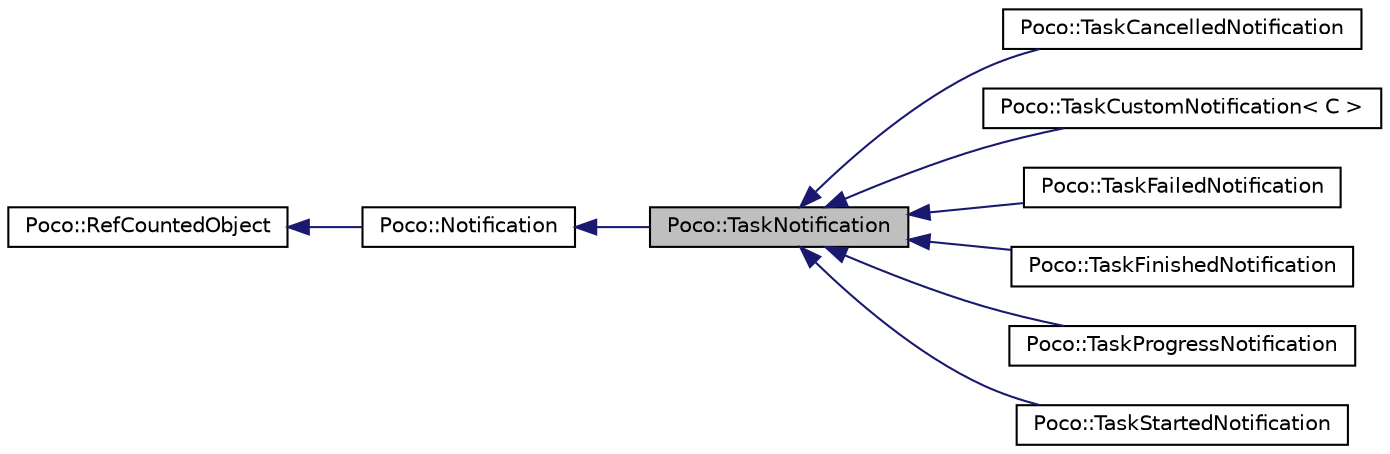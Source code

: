 digraph "Poco::TaskNotification"
{
 // LATEX_PDF_SIZE
  edge [fontname="Helvetica",fontsize="10",labelfontname="Helvetica",labelfontsize="10"];
  node [fontname="Helvetica",fontsize="10",shape=record];
  rankdir="LR";
  Node1 [label="Poco::TaskNotification",height=0.2,width=0.4,color="black", fillcolor="grey75", style="filled", fontcolor="black",tooltip="Base class for TaskManager notifications."];
  Node2 -> Node1 [dir="back",color="midnightblue",fontsize="10",style="solid"];
  Node2 [label="Poco::Notification",height=0.2,width=0.4,color="black", fillcolor="white", style="filled",URL="$classPoco_1_1Notification.html",tooltip=" "];
  Node3 -> Node2 [dir="back",color="midnightblue",fontsize="10",style="solid"];
  Node3 [label="Poco::RefCountedObject",height=0.2,width=0.4,color="black", fillcolor="white", style="filled",URL="$classPoco_1_1RefCountedObject.html",tooltip=" "];
  Node1 -> Node4 [dir="back",color="midnightblue",fontsize="10",style="solid"];
  Node4 [label="Poco::TaskCancelledNotification",height=0.2,width=0.4,color="black", fillcolor="white", style="filled",URL="$classPoco_1_1TaskCancelledNotification.html",tooltip=" "];
  Node1 -> Node5 [dir="back",color="midnightblue",fontsize="10",style="solid"];
  Node5 [label="Poco::TaskCustomNotification\< C \>",height=0.2,width=0.4,color="black", fillcolor="white", style="filled",URL="$classPoco_1_1TaskCustomNotification.html",tooltip=" "];
  Node1 -> Node6 [dir="back",color="midnightblue",fontsize="10",style="solid"];
  Node6 [label="Poco::TaskFailedNotification",height=0.2,width=0.4,color="black", fillcolor="white", style="filled",URL="$classPoco_1_1TaskFailedNotification.html",tooltip=" "];
  Node1 -> Node7 [dir="back",color="midnightblue",fontsize="10",style="solid"];
  Node7 [label="Poco::TaskFinishedNotification",height=0.2,width=0.4,color="black", fillcolor="white", style="filled",URL="$classPoco_1_1TaskFinishedNotification.html",tooltip=" "];
  Node1 -> Node8 [dir="back",color="midnightblue",fontsize="10",style="solid"];
  Node8 [label="Poco::TaskProgressNotification",height=0.2,width=0.4,color="black", fillcolor="white", style="filled",URL="$classPoco_1_1TaskProgressNotification.html",tooltip=" "];
  Node1 -> Node9 [dir="back",color="midnightblue",fontsize="10",style="solid"];
  Node9 [label="Poco::TaskStartedNotification",height=0.2,width=0.4,color="black", fillcolor="white", style="filled",URL="$classPoco_1_1TaskStartedNotification.html",tooltip=" "];
}

